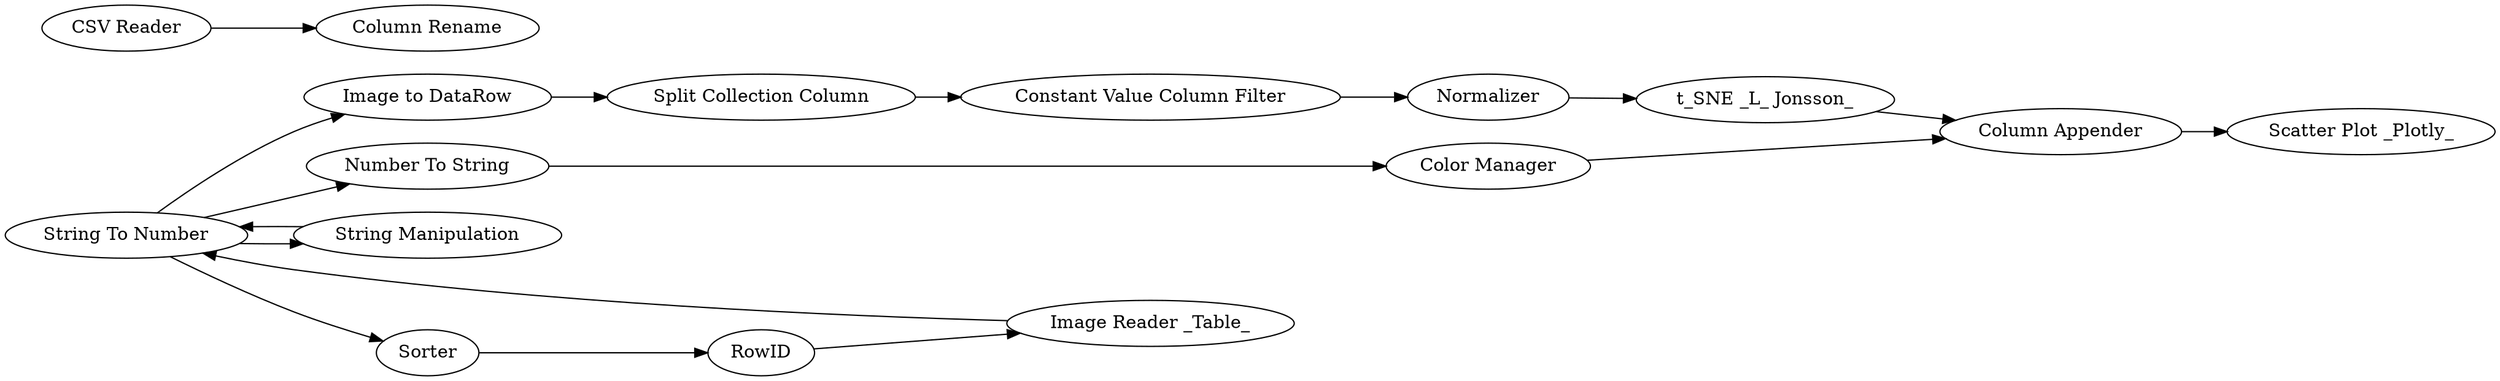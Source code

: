 digraph {
	97 -> 98
	98 -> 99
	99 -> 95
	60 -> 57
	59 -> 52
	53 -> 42
	56 -> 60
	60 -> 93
	60 -> 97
	52 -> 60
	86 -> 94
	95 -> 86
	94 -> 91
	60 -> 56
	92 -> 94
	93 -> 92
	57 -> 59
	86 [label="t_SNE _L_ Jonsson_"]
	91 [label="Scatter Plot _Plotly_"]
	94 [label="Column Appender"]
	99 [label="Constant Value Column Filter"]
	57 [label=Sorter]
	92 [label="Color Manager"]
	42 [label="Column Rename"]
	53 [label="CSV Reader"]
	98 [label="Split Collection Column"]
	97 [label="Image to DataRow"]
	56 [label="String Manipulation"]
	95 [label=Normalizer]
	93 [label="Number To String"]
	52 [label="Image Reader _Table_"]
	60 [label="String To Number"]
	59 [label=RowID]
	rankdir=LR
}
